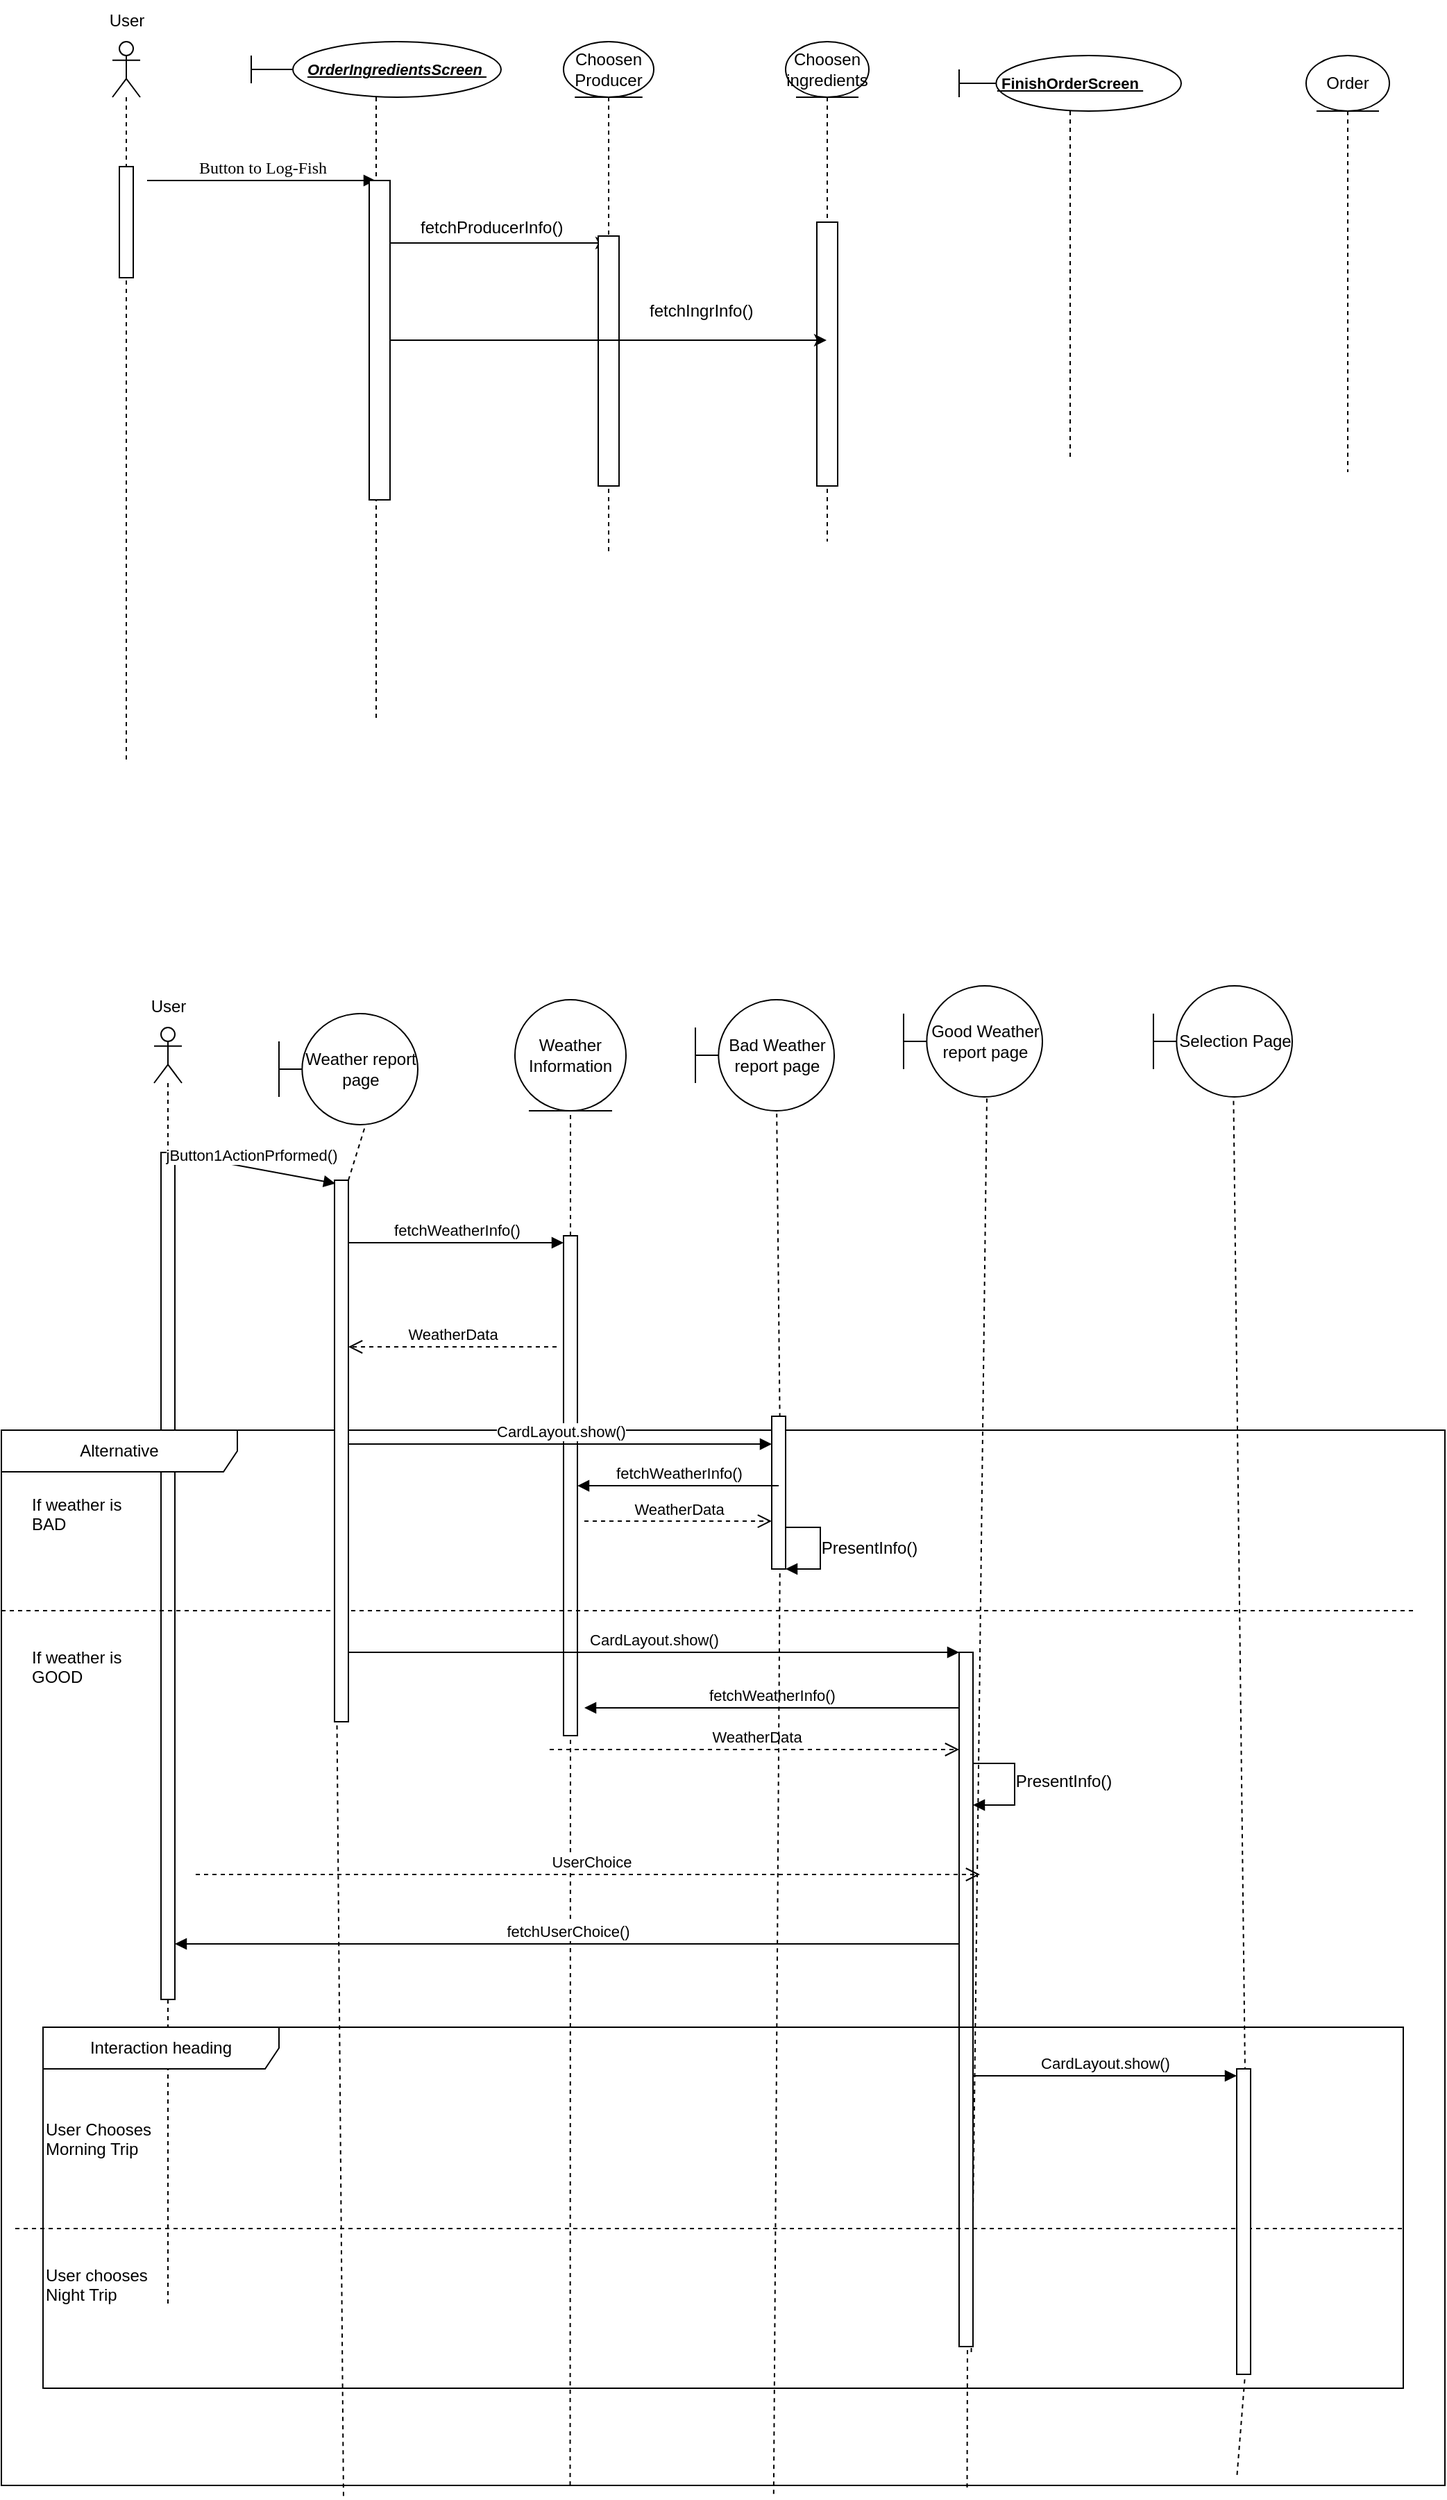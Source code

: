 <mxfile version="26.3.0">
  <diagram name="Page-1" id="13e1069c-82ec-6db2-03f1-153e76fe0fe0">
    <mxGraphModel dx="1151" dy="690" grid="1" gridSize="10" guides="1" tooltips="1" connect="1" arrows="1" fold="1" page="1" pageScale="1" pageWidth="1100" pageHeight="850" background="none" math="0" shadow="0">
      <root>
        <mxCell id="0" />
        <mxCell id="1" parent="0" />
        <mxCell id="7baba1c4bc27f4b0-11" value="Button to Log-Fish" style="html=1;verticalAlign=bottom;endArrow=block;labelBackgroundColor=none;fontFamily=Verdana;fontSize=12;edgeStyle=elbowEdgeStyle;elbow=vertical;" parent="1" target="ptXpOsHb1rW9kHSBrW4N-13" edge="1">
          <mxGeometry relative="1" as="geometry">
            <mxPoint x="145" y="180" as="sourcePoint" />
            <mxPoint x="250" y="180" as="targetPoint" />
          </mxGeometry>
        </mxCell>
        <mxCell id="y89Sq5UwFjBW83TxMpA--3" value="Weather report page" style="shape=umlBoundary;whiteSpace=wrap;html=1;" vertex="1" parent="1">
          <mxGeometry x="240" y="780" width="100" height="80" as="geometry" />
        </mxCell>
        <mxCell id="y89Sq5UwFjBW83TxMpA--4" value="Bad Weather report page" style="shape=umlBoundary;whiteSpace=wrap;html=1;" vertex="1" parent="1">
          <mxGeometry x="540" y="770" width="100" height="80" as="geometry" />
        </mxCell>
        <mxCell id="y89Sq5UwFjBW83TxMpA--5" value="Good Weather report page" style="shape=umlBoundary;whiteSpace=wrap;html=1;" vertex="1" parent="1">
          <mxGeometry x="690" y="760" width="100" height="80" as="geometry" />
        </mxCell>
        <mxCell id="y89Sq5UwFjBW83TxMpA--6" value="Selection Page" style="shape=umlBoundary;whiteSpace=wrap;html=1;" vertex="1" parent="1">
          <mxGeometry x="870" y="760" width="100" height="80" as="geometry" />
        </mxCell>
        <mxCell id="y89Sq5UwFjBW83TxMpA--12" value="" style="shape=umlLifeline;perimeter=lifelinePerimeter;whiteSpace=wrap;html=1;container=1;dropTarget=0;collapsible=0;recursiveResize=0;outlineConnect=0;portConstraint=eastwest;newEdgeStyle={&quot;curved&quot;:0,&quot;rounded&quot;:0};participant=umlActor;" vertex="1" parent="1">
          <mxGeometry x="150" y="790" width="20" height="920" as="geometry" />
        </mxCell>
        <mxCell id="y89Sq5UwFjBW83TxMpA--11" value="" style="html=1;points=[[0,0,0,0,5],[0,1,0,0,-5],[1,0,0,0,5],[1,1,0,0,-5]];perimeter=orthogonalPerimeter;outlineConnect=0;targetShapes=umlLifeline;portConstraint=eastwest;newEdgeStyle={&quot;curved&quot;:0,&quot;rounded&quot;:0};" vertex="1" parent="y89Sq5UwFjBW83TxMpA--12">
          <mxGeometry x="5" y="90" width="10" height="610" as="geometry" />
        </mxCell>
        <mxCell id="y89Sq5UwFjBW83TxMpA--13" value="User" style="text;html=1;align=center;verticalAlign=middle;resizable=0;points=[];autosize=1;strokeColor=none;fillColor=none;" vertex="1" parent="1">
          <mxGeometry x="135" y="760" width="50" height="30" as="geometry" />
        </mxCell>
        <mxCell id="y89Sq5UwFjBW83TxMpA--15" value="" style="html=1;verticalAlign=bottom;endArrow=none;dashed=1;labelBackgroundColor=none;fontFamily=Verdana;fontSize=12;elbow=vertical;startFill=0;entryX=0.62;entryY=1.016;entryDx=0;entryDy=0;entryPerimeter=0;" edge="1" parent="1" source="y89Sq5UwFjBW83TxMpA--20" target="y89Sq5UwFjBW83TxMpA--3">
          <mxGeometry relative="1" as="geometry">
            <mxPoint x="290" y="880" as="targetPoint" />
            <mxPoint x="302" y="1150" as="sourcePoint" />
          </mxGeometry>
        </mxCell>
        <mxCell id="y89Sq5UwFjBW83TxMpA--16" value="" style="html=1;verticalAlign=bottom;endArrow=none;dashed=1;labelBackgroundColor=none;fontFamily=Verdana;fontSize=12;elbow=vertical;startFill=0;entryX=0.586;entryY=1.027;entryDx=0;entryDy=0;entryPerimeter=0;exitX=0.691;exitY=0.988;exitDx=0;exitDy=0;exitPerimeter=0;" edge="1" parent="1" source="y89Sq5UwFjBW83TxMpA--36" target="y89Sq5UwFjBW83TxMpA--4">
          <mxGeometry relative="1" as="geometry">
            <mxPoint x="449.57" y="910" as="targetPoint" />
            <mxPoint x="599" y="1160" as="sourcePoint" />
          </mxGeometry>
        </mxCell>
        <mxCell id="y89Sq5UwFjBW83TxMpA--17" value="" style="html=1;verticalAlign=bottom;endArrow=none;dashed=1;labelBackgroundColor=none;fontFamily=Verdana;fontSize=12;elbow=vertical;startFill=0;entryX=0.577;entryY=1.016;entryDx=0;entryDy=0;entryPerimeter=0;exitX=0.856;exitY=0.99;exitDx=0;exitDy=0;exitPerimeter=0;" edge="1" parent="1" source="y89Sq5UwFjBW83TxMpA--56" target="y89Sq5UwFjBW83TxMpA--6">
          <mxGeometry relative="1" as="geometry">
            <mxPoint x="890" y="940" as="targetPoint" />
            <mxPoint x="930" y="1310" as="sourcePoint" />
          </mxGeometry>
        </mxCell>
        <mxCell id="y89Sq5UwFjBW83TxMpA--18" value="" style="html=1;verticalAlign=bottom;endArrow=none;dashed=1;labelBackgroundColor=none;fontFamily=Verdana;fontSize=12;elbow=vertical;startFill=0;entryX=0.6;entryY=1;entryDx=0;entryDy=0;entryPerimeter=0;exitX=0.877;exitY=1.008;exitDx=0;exitDy=0;exitPerimeter=0;" edge="1" parent="1" source="y89Sq5UwFjBW83TxMpA--39" target="y89Sq5UwFjBW83TxMpA--5">
          <mxGeometry relative="1" as="geometry">
            <mxPoint x="740" y="950" as="targetPoint" />
            <mxPoint x="670" y="1320" as="sourcePoint" />
          </mxGeometry>
        </mxCell>
        <mxCell id="y89Sq5UwFjBW83TxMpA--19" value="jButton1ActionPrformed()" style="html=1;verticalAlign=bottom;endArrow=block;curved=0;rounded=0;entryX=0.064;entryY=0.006;entryDx=0;entryDy=0;entryPerimeter=0;" edge="1" parent="1" target="y89Sq5UwFjBW83TxMpA--20">
          <mxGeometry width="80" relative="1" as="geometry">
            <mxPoint x="160" y="880" as="sourcePoint" />
            <mxPoint x="290" y="880" as="targetPoint" />
          </mxGeometry>
        </mxCell>
        <mxCell id="y89Sq5UwFjBW83TxMpA--22" value="Weather Information" style="ellipse;shape=umlEntity;whiteSpace=wrap;html=1;" vertex="1" parent="1">
          <mxGeometry x="410" y="770" width="80" height="80" as="geometry" />
        </mxCell>
        <mxCell id="y89Sq5UwFjBW83TxMpA--24" value="" style="html=1;verticalAlign=bottom;endArrow=none;dashed=1;labelBackgroundColor=none;fontFamily=Verdana;fontSize=12;elbow=vertical;startFill=0;entryX=0.5;entryY=1;entryDx=0;entryDy=0;" edge="1" parent="1" source="y89Sq5UwFjBW83TxMpA--25" target="y89Sq5UwFjBW83TxMpA--22">
          <mxGeometry relative="1" as="geometry">
            <mxPoint x="460" y="953" as="targetPoint" />
            <mxPoint x="450" y="1150" as="sourcePoint" />
          </mxGeometry>
        </mxCell>
        <mxCell id="y89Sq5UwFjBW83TxMpA--26" value="" style="html=1;verticalAlign=bottom;endArrow=none;dashed=1;labelBackgroundColor=none;fontFamily=Verdana;fontSize=12;elbow=vertical;startFill=0;entryX=0.5;entryY=1;entryDx=0;entryDy=0;exitX=0.394;exitY=1;exitDx=0;exitDy=0;exitPerimeter=0;" edge="1" parent="1" source="y89Sq5UwFjBW83TxMpA--31" target="y89Sq5UwFjBW83TxMpA--25">
          <mxGeometry relative="1" as="geometry">
            <mxPoint x="450" y="850" as="targetPoint" />
            <mxPoint x="450" y="1150" as="sourcePoint" />
          </mxGeometry>
        </mxCell>
        <mxCell id="y89Sq5UwFjBW83TxMpA--25" value="" style="html=1;points=[[0,0,0,0,5],[0,1,0,0,-5],[1,0,0,0,5],[1,1,0,0,-5]];perimeter=orthogonalPerimeter;outlineConnect=0;targetShapes=umlLifeline;portConstraint=eastwest;newEdgeStyle={&quot;curved&quot;:0,&quot;rounded&quot;:0};" vertex="1" parent="1">
          <mxGeometry x="445" y="940" width="10" height="360" as="geometry" />
        </mxCell>
        <mxCell id="y89Sq5UwFjBW83TxMpA--29" value="fetchWeatherInfo()" style="html=1;verticalAlign=bottom;endArrow=block;curved=0;rounded=0;entryX=0;entryY=0;entryDx=0;entryDy=5;entryPerimeter=0;" edge="1" parent="1" source="y89Sq5UwFjBW83TxMpA--20" target="y89Sq5UwFjBW83TxMpA--25">
          <mxGeometry width="80" relative="1" as="geometry">
            <mxPoint x="305" y="910" as="sourcePoint" />
            <mxPoint x="441" y="911" as="targetPoint" />
            <mxPoint as="offset" />
          </mxGeometry>
        </mxCell>
        <mxCell id="y89Sq5UwFjBW83TxMpA--30" value="WeatherData" style="html=1;verticalAlign=bottom;endArrow=open;dashed=1;endSize=8;curved=0;rounded=0;" edge="1" parent="1" target="y89Sq5UwFjBW83TxMpA--20">
          <mxGeometry x="0.007" relative="1" as="geometry">
            <mxPoint x="440" y="1020" as="sourcePoint" />
            <mxPoint x="500" y="1040" as="targetPoint" />
            <mxPoint as="offset" />
          </mxGeometry>
        </mxCell>
        <mxCell id="y89Sq5UwFjBW83TxMpA--31" value="Alternative" style="shape=umlFrame;whiteSpace=wrap;html=1;pointerEvents=0;recursiveResize=0;container=1;collapsible=0;width=170;" vertex="1" parent="1">
          <mxGeometry x="40" y="1080" width="1040" height="760" as="geometry" />
        </mxCell>
        <mxCell id="y89Sq5UwFjBW83TxMpA--32" value="&lt;div&gt;If weather is&amp;nbsp;&lt;/div&gt;&lt;div&gt;BAD&lt;/div&gt;" style="text;html=1;" vertex="1" parent="y89Sq5UwFjBW83TxMpA--31">
          <mxGeometry width="100" height="20" relative="1" as="geometry">
            <mxPoint x="20" y="40" as="offset" />
          </mxGeometry>
        </mxCell>
        <mxCell id="y89Sq5UwFjBW83TxMpA--33" value="&lt;div&gt;If weather is &lt;br&gt;&lt;/div&gt;&lt;div&gt;GOOD&lt;/div&gt;" style="line;strokeWidth=1;dashed=1;labelPosition=center;verticalLabelPosition=bottom;align=left;verticalAlign=top;spacingLeft=20;spacingTop=15;html=1;whiteSpace=wrap;" vertex="1" parent="y89Sq5UwFjBW83TxMpA--31">
          <mxGeometry y="125" width="1020" height="10" as="geometry" />
        </mxCell>
        <mxCell id="y89Sq5UwFjBW83TxMpA--21" value="" style="html=1;verticalAlign=bottom;endArrow=none;dashed=1;labelBackgroundColor=none;fontFamily=Verdana;fontSize=12;elbow=vertical;startFill=0;exitX=0.237;exitY=1.01;exitDx=0;exitDy=0;exitPerimeter=0;entryX=1;entryY=1;entryDx=0;entryDy=-5;entryPerimeter=0;" edge="1" parent="y89Sq5UwFjBW83TxMpA--31" source="y89Sq5UwFjBW83TxMpA--31">
          <mxGeometry relative="1" as="geometry">
            <mxPoint x="241.68" y="202" as="targetPoint" />
            <mxPoint x="240.0" y="250" as="sourcePoint" />
          </mxGeometry>
        </mxCell>
        <mxCell id="y89Sq5UwFjBW83TxMpA--41" value="CardLayout.show()" style="html=1;verticalAlign=bottom;endArrow=block;curved=0;rounded=0;" edge="1" parent="y89Sq5UwFjBW83TxMpA--31" source="y89Sq5UwFjBW83TxMpA--20" target="y89Sq5UwFjBW83TxMpA--39">
          <mxGeometry width="80" relative="1" as="geometry">
            <mxPoint x="240" y="170" as="sourcePoint" />
            <mxPoint x="530" y="170" as="targetPoint" />
            <mxPoint as="offset" />
          </mxGeometry>
        </mxCell>
        <mxCell id="y89Sq5UwFjBW83TxMpA--39" value="" style="html=1;points=[[0,0,0,0,5],[0,1,0,0,-5],[1,0,0,0,5],[1,1,0,0,-5]];perimeter=orthogonalPerimeter;outlineConnect=0;targetShapes=umlLifeline;portConstraint=eastwest;newEdgeStyle={&quot;curved&quot;:0,&quot;rounded&quot;:0};" vertex="1" parent="y89Sq5UwFjBW83TxMpA--31">
          <mxGeometry x="690" y="160" width="10" height="500" as="geometry" />
        </mxCell>
        <mxCell id="y89Sq5UwFjBW83TxMpA--40" value="" style="html=1;verticalAlign=bottom;endArrow=none;dashed=1;labelBackgroundColor=none;fontFamily=Verdana;fontSize=12;elbow=vertical;startFill=0;entryX=0.6;entryY=1;entryDx=0;entryDy=0;entryPerimeter=0;exitX=0.669;exitY=1.002;exitDx=0;exitDy=0;exitPerimeter=0;" edge="1" parent="y89Sq5UwFjBW83TxMpA--31" source="y89Sq5UwFjBW83TxMpA--31" target="y89Sq5UwFjBW83TxMpA--39">
          <mxGeometry relative="1" as="geometry">
            <mxPoint x="690" y="-220" as="targetPoint" />
            <mxPoint x="693" y="252" as="sourcePoint" />
          </mxGeometry>
        </mxCell>
        <mxCell id="ptXpOsHb1rW9kHSBrW4N-9" value="" style="html=1;align=left;spacingLeft=2;endArrow=block;rounded=0;edgeStyle=orthogonalEdgeStyle;curved=0;rounded=0;" edge="1" parent="y89Sq5UwFjBW83TxMpA--31">
          <mxGeometry relative="1" as="geometry">
            <mxPoint x="560" y="70" as="sourcePoint" />
            <Array as="points">
              <mxPoint x="590" y="100" />
            </Array>
            <mxPoint x="565" y="100" as="targetPoint" />
          </mxGeometry>
        </mxCell>
        <mxCell id="y89Sq5UwFjBW83TxMpA--45" value="PresentInfo()" style="text;html=1;align=center;verticalAlign=middle;resizable=0;points=[];autosize=1;strokeColor=none;fillColor=none;" vertex="1" parent="y89Sq5UwFjBW83TxMpA--31">
          <mxGeometry x="580" y="70" width="90" height="30" as="geometry" />
        </mxCell>
        <mxCell id="y89Sq5UwFjBW83TxMpA--48" value="" style="html=1;align=left;spacingLeft=2;endArrow=block;rounded=0;edgeStyle=orthogonalEdgeStyle;curved=0;rounded=0;" edge="1" parent="y89Sq5UwFjBW83TxMpA--31" target="y89Sq5UwFjBW83TxMpA--39">
          <mxGeometry relative="1" as="geometry">
            <mxPoint x="700" y="240" as="sourcePoint" />
            <Array as="points">
              <mxPoint x="730" y="240" />
              <mxPoint x="730" y="270" />
            </Array>
            <mxPoint x="705" y="270" as="targetPoint" />
          </mxGeometry>
        </mxCell>
        <mxCell id="y89Sq5UwFjBW83TxMpA--47" value="WeatherData" style="html=1;verticalAlign=bottom;endArrow=open;dashed=1;endSize=8;curved=0;rounded=0;exitX=1;exitY=1;exitDx=0;exitDy=-5;exitPerimeter=0;" edge="1" parent="y89Sq5UwFjBW83TxMpA--31">
          <mxGeometry x="0.007" relative="1" as="geometry">
            <mxPoint x="395" y="230" as="sourcePoint" />
            <mxPoint x="690" y="230" as="targetPoint" />
            <mxPoint as="offset" />
          </mxGeometry>
        </mxCell>
        <mxCell id="y89Sq5UwFjBW83TxMpA--46" value="fetchWeatherInfo()" style="html=1;verticalAlign=bottom;endArrow=block;curved=0;rounded=0;" edge="1" parent="y89Sq5UwFjBW83TxMpA--31">
          <mxGeometry width="80" relative="1" as="geometry">
            <mxPoint x="690" y="200" as="sourcePoint" />
            <mxPoint x="420" y="200" as="targetPoint" />
            <mxPoint as="offset" />
          </mxGeometry>
        </mxCell>
        <mxCell id="y89Sq5UwFjBW83TxMpA--49" value="PresentInfo()" style="text;html=1;align=center;verticalAlign=middle;resizable=0;points=[];autosize=1;strokeColor=none;fillColor=none;" vertex="1" parent="y89Sq5UwFjBW83TxMpA--31">
          <mxGeometry x="720" y="238" width="90" height="30" as="geometry" />
        </mxCell>
        <mxCell id="y89Sq5UwFjBW83TxMpA--50" value="Interaction heading" style="shape=umlFrame;whiteSpace=wrap;html=1;pointerEvents=0;recursiveResize=0;container=1;collapsible=0;width=170;" vertex="1" parent="y89Sq5UwFjBW83TxMpA--31">
          <mxGeometry x="30" y="430" width="980" height="260" as="geometry" />
        </mxCell>
        <mxCell id="y89Sq5UwFjBW83TxMpA--51" value="&lt;div&gt;User Chooses&lt;/div&gt;&lt;div&gt;Morning Trip&lt;/div&gt;" style="text;html=1;" vertex="1" parent="y89Sq5UwFjBW83TxMpA--50">
          <mxGeometry width="100" height="20" relative="1" as="geometry">
            <mxPoint y="60" as="offset" />
          </mxGeometry>
        </mxCell>
        <mxCell id="y89Sq5UwFjBW83TxMpA--52" value="&lt;div&gt;User chooses&amp;nbsp;&lt;/div&gt;&lt;div&gt;Night Trip&lt;/div&gt;" style="line;strokeWidth=1;dashed=1;labelPosition=center;verticalLabelPosition=bottom;align=left;verticalAlign=top;spacingLeft=20;spacingTop=15;html=1;whiteSpace=wrap;" vertex="1" parent="y89Sq5UwFjBW83TxMpA--50">
          <mxGeometry x="-20" y="140" width="1000" height="10" as="geometry" />
        </mxCell>
        <mxCell id="y89Sq5UwFjBW83TxMpA--54" value="UserChoice" style="html=1;verticalAlign=bottom;endArrow=open;dashed=1;endSize=8;curved=0;rounded=0;entryX=0;entryY=0.667;entryDx=0;entryDy=0;entryPerimeter=0;" edge="1" parent="y89Sq5UwFjBW83TxMpA--31">
          <mxGeometry x="0.007" relative="1" as="geometry">
            <mxPoint x="140" y="320" as="sourcePoint" />
            <mxPoint x="705" y="320" as="targetPoint" />
            <mxPoint as="offset" />
          </mxGeometry>
        </mxCell>
        <mxCell id="y89Sq5UwFjBW83TxMpA--53" value="fetchUserChoice()" style="html=1;verticalAlign=bottom;endArrow=block;curved=0;rounded=0;" edge="1" parent="y89Sq5UwFjBW83TxMpA--31">
          <mxGeometry width="80" relative="1" as="geometry">
            <mxPoint x="690" y="370" as="sourcePoint" />
            <mxPoint x="125" y="370" as="targetPoint" />
            <mxPoint as="offset" />
          </mxGeometry>
        </mxCell>
        <mxCell id="y89Sq5UwFjBW83TxMpA--20" value="" style="html=1;points=[[0,0,0,0,5],[0,1,0,0,-5],[1,0,0,0,5],[1,1,0,0,-5]];perimeter=orthogonalPerimeter;outlineConnect=0;targetShapes=umlLifeline;portConstraint=eastwest;newEdgeStyle={&quot;curved&quot;:0,&quot;rounded&quot;:0};" vertex="1" parent="y89Sq5UwFjBW83TxMpA--31">
          <mxGeometry x="240" y="-180" width="10" height="390" as="geometry" />
        </mxCell>
        <mxCell id="y89Sq5UwFjBW83TxMpA--37" value="" style="html=1;verticalAlign=bottom;endArrow=none;dashed=1;labelBackgroundColor=none;fontFamily=Verdana;fontSize=12;elbow=vertical;startFill=0;entryX=0.586;entryY=1.027;entryDx=0;entryDy=0;entryPerimeter=0;exitX=0.535;exitY=1.008;exitDx=0;exitDy=0;exitPerimeter=0;" edge="1" parent="1" source="y89Sq5UwFjBW83TxMpA--31" target="y89Sq5UwFjBW83TxMpA--36">
          <mxGeometry relative="1" as="geometry">
            <mxPoint x="599" y="852" as="targetPoint" />
            <mxPoint x="606" y="1307" as="sourcePoint" />
          </mxGeometry>
        </mxCell>
        <mxCell id="y89Sq5UwFjBW83TxMpA--36" value="" style="html=1;points=[[0,0,0,0,5],[0,1,0,0,-5],[1,0,0,0,5],[1,1,0,0,-5]];perimeter=orthogonalPerimeter;outlineConnect=0;targetShapes=umlLifeline;portConstraint=eastwest;newEdgeStyle={&quot;curved&quot;:0,&quot;rounded&quot;:0};" vertex="1" parent="1">
          <mxGeometry x="595" y="1070" width="10" height="110" as="geometry" />
        </mxCell>
        <mxCell id="ptXpOsHb1rW9kHSBrW4N-4" value="" style="shape=umlLifeline;perimeter=lifelinePerimeter;whiteSpace=wrap;html=1;container=1;dropTarget=0;collapsible=0;recursiveResize=0;outlineConnect=0;portConstraint=eastwest;newEdgeStyle={&quot;curved&quot;:0,&quot;rounded&quot;:0};participant=umlActor;" vertex="1" parent="1">
          <mxGeometry x="120" y="80" width="20" height="520" as="geometry" />
        </mxCell>
        <mxCell id="ptXpOsHb1rW9kHSBrW4N-5" value="" style="html=1;points=[[0,0,0,0,5],[0,1,0,0,-5],[1,0,0,0,5],[1,1,0,0,-5]];perimeter=orthogonalPerimeter;outlineConnect=0;targetShapes=umlLifeline;portConstraint=eastwest;newEdgeStyle={&quot;curved&quot;:0,&quot;rounded&quot;:0};" vertex="1" parent="ptXpOsHb1rW9kHSBrW4N-4">
          <mxGeometry x="5" y="90" width="10" height="80" as="geometry" />
        </mxCell>
        <mxCell id="ptXpOsHb1rW9kHSBrW4N-6" value="User" style="text;html=1;align=center;verticalAlign=middle;resizable=0;points=[];autosize=1;strokeColor=none;fillColor=none;" vertex="1" parent="1">
          <mxGeometry x="105" y="50" width="50" height="30" as="geometry" />
        </mxCell>
        <mxCell id="y89Sq5UwFjBW83TxMpA--43" value="fetchWeatherInfo()" style="html=1;verticalAlign=bottom;endArrow=block;curved=0;rounded=0;exitX=0.5;exitY=0.455;exitDx=0;exitDy=0;exitPerimeter=0;" edge="1" parent="1" source="y89Sq5UwFjBW83TxMpA--36" target="y89Sq5UwFjBW83TxMpA--25">
          <mxGeometry width="80" relative="1" as="geometry">
            <mxPoint x="430" y="1130" as="sourcePoint" />
            <mxPoint x="570" y="1130" as="targetPoint" />
            <mxPoint as="offset" />
          </mxGeometry>
        </mxCell>
        <mxCell id="y89Sq5UwFjBW83TxMpA--44" value="WeatherData" style="html=1;verticalAlign=bottom;endArrow=open;dashed=1;endSize=8;curved=0;rounded=0;exitX=1.5;exitY=0.571;exitDx=0;exitDy=0;exitPerimeter=0;" edge="1" parent="1" source="y89Sq5UwFjBW83TxMpA--25" target="y89Sq5UwFjBW83TxMpA--36">
          <mxGeometry x="0.007" relative="1" as="geometry">
            <mxPoint x="575" y="1170" as="sourcePoint" />
            <mxPoint x="440" y="1170" as="targetPoint" />
            <mxPoint as="offset" />
          </mxGeometry>
        </mxCell>
        <mxCell id="ptXpOsHb1rW9kHSBrW4N-12" value="Choosen&lt;br&gt;ingredients" style="shape=umlLifeline;perimeter=lifelinePerimeter;whiteSpace=wrap;html=1;container=1;dropTarget=0;collapsible=0;recursiveResize=0;outlineConnect=0;portConstraint=eastwest;newEdgeStyle={&quot;curved&quot;:0,&quot;rounded&quot;:0};participant=umlEntity;" vertex="1" parent="1">
          <mxGeometry x="605" y="80" width="60" height="360" as="geometry" />
        </mxCell>
        <mxCell id="ptXpOsHb1rW9kHSBrW4N-26" value="" style="html=1;points=[[0,0,0,0,5],[0,1,0,0,-5],[1,0,0,0,5],[1,1,0,0,-5]];perimeter=orthogonalPerimeter;outlineConnect=0;targetShapes=umlLifeline;portConstraint=eastwest;newEdgeStyle={&quot;curved&quot;:0,&quot;rounded&quot;:0};" vertex="1" parent="ptXpOsHb1rW9kHSBrW4N-12">
          <mxGeometry x="22.5" y="130" width="15" height="190" as="geometry" />
        </mxCell>
        <mxCell id="ptXpOsHb1rW9kHSBrW4N-21" value="" style="edgeStyle=orthogonalEdgeStyle;rounded=0;orthogonalLoop=1;jettySize=auto;html=1;curved=0;" edge="1" parent="1" target="ptXpOsHb1rW9kHSBrW4N-11">
          <mxGeometry relative="1" as="geometry">
            <mxPoint x="305.005" y="280" as="sourcePoint" />
            <mxPoint x="472.13" y="280" as="targetPoint" />
            <Array as="points">
              <mxPoint x="305" y="225" />
            </Array>
          </mxGeometry>
        </mxCell>
        <mxCell id="ptXpOsHb1rW9kHSBrW4N-13" value="&amp;nbsp;&amp;nbsp;&amp;nbsp;&amp;nbsp;&amp;nbsp;&amp;nbsp;&amp;nbsp;&amp;nbsp; &lt;font style=&quot;font-size: 11px;&quot;&gt;&lt;b&gt;&lt;i&gt;&lt;u&gt;OrderIngredientsScreen&amp;nbsp; &lt;br&gt;&lt;/u&gt;&lt;/i&gt;&lt;/b&gt;&lt;/font&gt;" style="shape=umlLifeline;perimeter=lifelinePerimeter;whiteSpace=wrap;html=1;container=1;dropTarget=0;collapsible=0;recursiveResize=0;outlineConnect=0;portConstraint=eastwest;newEdgeStyle={&quot;curved&quot;:0,&quot;rounded&quot;:0};participant=umlBoundary;" vertex="1" parent="1">
          <mxGeometry x="220" y="80" width="180" height="490" as="geometry" />
        </mxCell>
        <mxCell id="ptXpOsHb1rW9kHSBrW4N-23" value="" style="html=1;points=[[0,0,0,0,5],[0,1,0,0,-5],[1,0,0,0,5],[1,1,0,0,-5]];perimeter=orthogonalPerimeter;outlineConnect=0;targetShapes=umlLifeline;portConstraint=eastwest;newEdgeStyle={&quot;curved&quot;:0,&quot;rounded&quot;:0};" vertex="1" parent="ptXpOsHb1rW9kHSBrW4N-13">
          <mxGeometry x="85" y="100" width="15" height="230" as="geometry" />
        </mxCell>
        <mxCell id="ptXpOsHb1rW9kHSBrW4N-14" value="&lt;b&gt;&lt;font style=&quot;font-size: 11px;&quot;&gt;&lt;u&gt;&amp;nbsp;FinishOrderScreen&amp;nbsp; &lt;br&gt;&lt;/u&gt;&lt;/font&gt;&lt;/b&gt;" style="shape=umlLifeline;perimeter=lifelinePerimeter;whiteSpace=wrap;html=1;container=1;dropTarget=0;collapsible=0;recursiveResize=0;outlineConnect=0;portConstraint=eastwest;newEdgeStyle={&quot;curved&quot;:0,&quot;rounded&quot;:0};participant=umlBoundary;" vertex="1" parent="1">
          <mxGeometry x="730" y="90" width="160" height="290" as="geometry" />
        </mxCell>
        <mxCell id="ptXpOsHb1rW9kHSBrW4N-15" value="Order" style="shape=umlLifeline;perimeter=lifelinePerimeter;whiteSpace=wrap;html=1;container=1;dropTarget=0;collapsible=0;recursiveResize=0;outlineConnect=0;portConstraint=eastwest;newEdgeStyle={&quot;curved&quot;:0,&quot;rounded&quot;:0};participant=umlEntity;" vertex="1" parent="1">
          <mxGeometry x="980" y="90" width="60" height="300" as="geometry" />
        </mxCell>
        <mxCell id="ptXpOsHb1rW9kHSBrW4N-11" value="Choosen&lt;br&gt;Producer" style="shape=umlLifeline;perimeter=lifelinePerimeter;whiteSpace=wrap;html=1;container=1;dropTarget=0;collapsible=0;recursiveResize=0;outlineConnect=0;portConstraint=eastwest;newEdgeStyle={&quot;curved&quot;:0,&quot;rounded&quot;:0};participant=umlEntity;" vertex="1" parent="1">
          <mxGeometry x="445" y="80" width="65" height="370" as="geometry" />
        </mxCell>
        <mxCell id="ptXpOsHb1rW9kHSBrW4N-25" value="" style="html=1;points=[[0,0,0,0,5],[0,1,0,0,-5],[1,0,0,0,5],[1,1,0,0,-5]];perimeter=orthogonalPerimeter;outlineConnect=0;targetShapes=umlLifeline;portConstraint=eastwest;newEdgeStyle={&quot;curved&quot;:0,&quot;rounded&quot;:0};" vertex="1" parent="ptXpOsHb1rW9kHSBrW4N-11">
          <mxGeometry x="25" y="140" width="15" height="180" as="geometry" />
        </mxCell>
        <mxCell id="y89Sq5UwFjBW83TxMpA--38" value="CardLayout.show()" style="html=1;verticalAlign=bottom;endArrow=block;curved=0;rounded=0;entryX=0;entryY=0.182;entryDx=0;entryDy=0;entryPerimeter=0;" edge="1" parent="1" source="y89Sq5UwFjBW83TxMpA--20" target="y89Sq5UwFjBW83TxMpA--36">
          <mxGeometry width="80" relative="1" as="geometry">
            <mxPoint x="285" y="1110" as="sourcePoint" />
            <mxPoint x="575" y="1110" as="targetPoint" />
          </mxGeometry>
        </mxCell>
        <mxCell id="ptXpOsHb1rW9kHSBrW4N-19" value="fetchProducerInfo()" style="text;whiteSpace=wrap;html=1;" vertex="1" parent="1">
          <mxGeometry x="340" y="200" width="130" height="40" as="geometry" />
        </mxCell>
        <mxCell id="ptXpOsHb1rW9kHSBrW4N-20" value="fetchIngrInfo()" style="text;whiteSpace=wrap;html=1;" vertex="1" parent="1">
          <mxGeometry x="505" y="260" width="85" height="40" as="geometry" />
        </mxCell>
        <mxCell id="ptXpOsHb1rW9kHSBrW4N-24" style="edgeStyle=orthogonalEdgeStyle;rounded=0;orthogonalLoop=1;jettySize=auto;html=1;curved=0;" edge="1" parent="1" source="ptXpOsHb1rW9kHSBrW4N-23" target="ptXpOsHb1rW9kHSBrW4N-12">
          <mxGeometry relative="1" as="geometry">
            <Array as="points">
              <mxPoint x="580" y="295" />
              <mxPoint x="580" y="295" />
            </Array>
          </mxGeometry>
        </mxCell>
        <mxCell id="y89Sq5UwFjBW83TxMpA--57" value="" style="html=1;verticalAlign=bottom;endArrow=none;dashed=1;labelBackgroundColor=none;fontFamily=Verdana;fontSize=12;elbow=vertical;startFill=0;entryX=0.577;entryY=1.016;entryDx=0;entryDy=0;entryPerimeter=0;exitX=0.856;exitY=0.99;exitDx=0;exitDy=0;exitPerimeter=0;" edge="1" parent="1" source="y89Sq5UwFjBW83TxMpA--31" target="y89Sq5UwFjBW83TxMpA--56">
          <mxGeometry relative="1" as="geometry">
            <mxPoint x="928" y="841" as="targetPoint" />
            <mxPoint x="930" y="1832" as="sourcePoint" />
          </mxGeometry>
        </mxCell>
        <mxCell id="y89Sq5UwFjBW83TxMpA--56" value="" style="html=1;points=[[0,0,0,0,5],[0,1,0,0,-5],[1,0,0,0,5],[1,1,0,0,-5]];perimeter=orthogonalPerimeter;outlineConnect=0;targetShapes=umlLifeline;portConstraint=eastwest;newEdgeStyle={&quot;curved&quot;:0,&quot;rounded&quot;:0};" vertex="1" parent="1">
          <mxGeometry x="930" y="1540" width="10" height="220" as="geometry" />
        </mxCell>
        <mxCell id="y89Sq5UwFjBW83TxMpA--55" value="CardLayout.show()" style="html=1;verticalAlign=bottom;endArrow=block;curved=0;rounded=0;entryX=0;entryY=0;entryDx=0;entryDy=5;entryPerimeter=0;" edge="1" parent="1" source="y89Sq5UwFjBW83TxMpA--39" target="y89Sq5UwFjBW83TxMpA--56">
          <mxGeometry width="80" relative="1" as="geometry">
            <mxPoint x="660" y="1600" as="sourcePoint" />
            <mxPoint x="1100" y="1600" as="targetPoint" />
            <mxPoint as="offset" />
          </mxGeometry>
        </mxCell>
      </root>
    </mxGraphModel>
  </diagram>
</mxfile>
